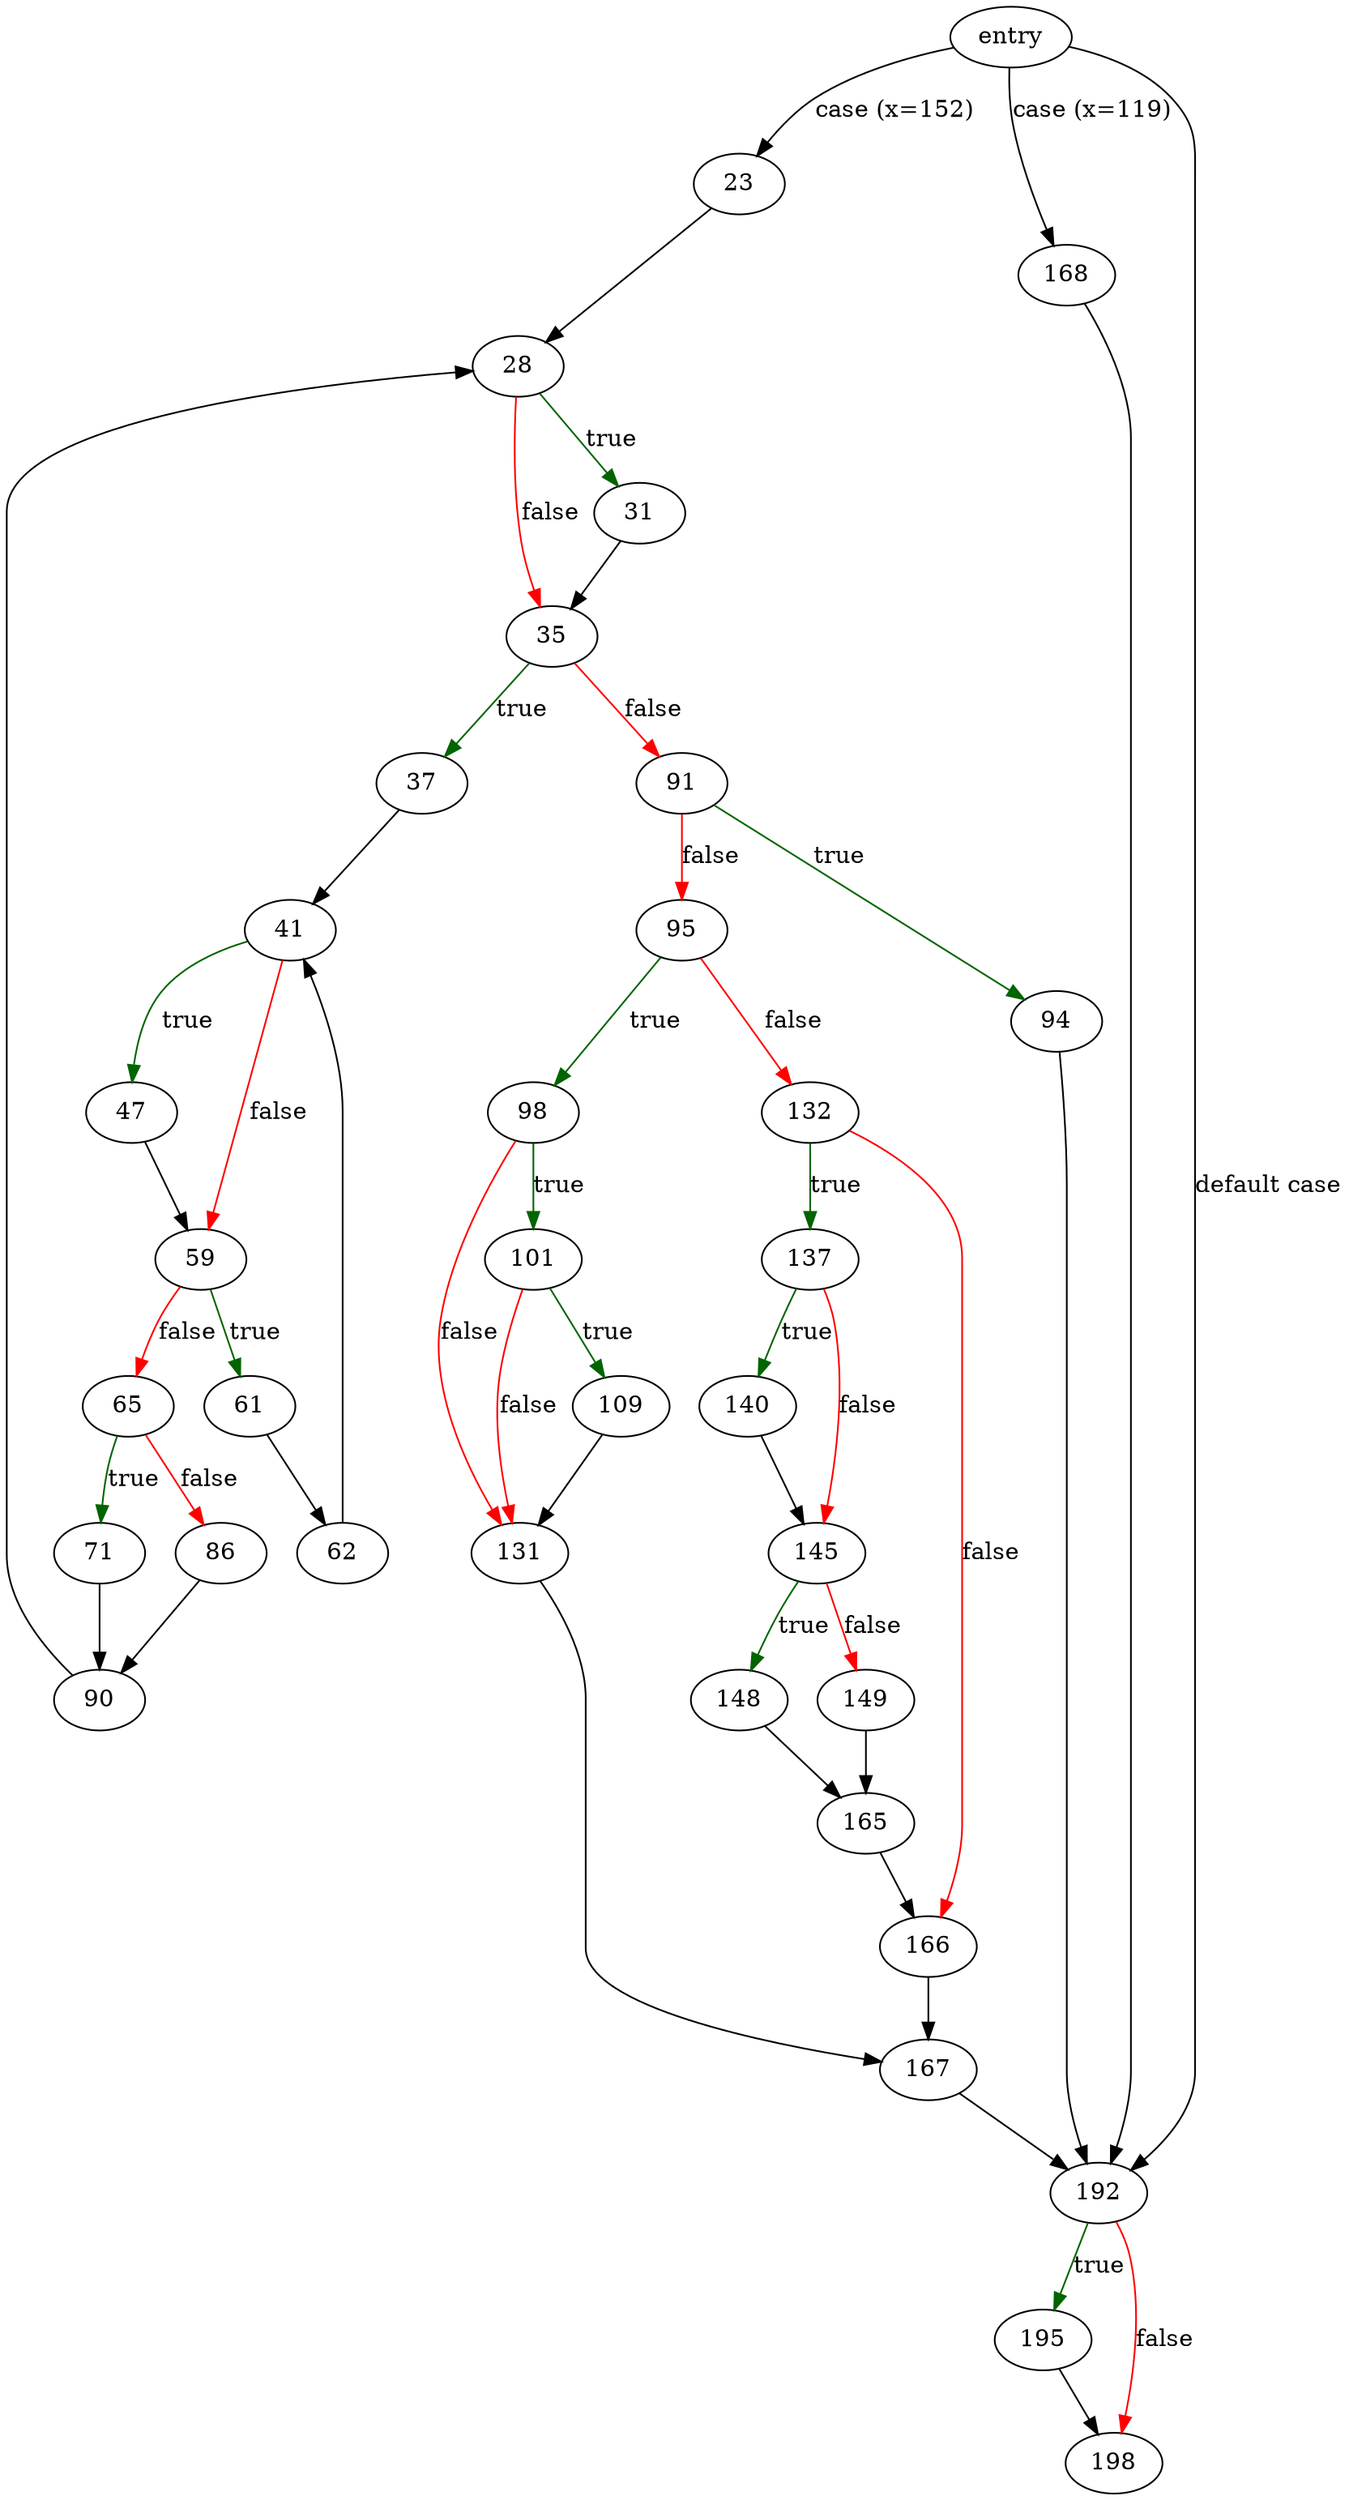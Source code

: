 digraph "columnTypeImpl" {
	// Node definitions.
	3 [label=entry];
	23;
	28;
	31;
	35;
	37;
	41;
	47;
	59;
	61;
	62;
	65;
	71;
	86;
	90;
	91;
	94;
	95;
	98;
	101;
	109;
	131;
	132;
	137;
	140;
	145;
	148;
	149;
	165;
	166;
	167;
	168;
	192;
	195;
	198;

	// Edge definitions.
	3 -> 23 [label="case (x=152)"];
	3 -> 168 [label="case (x=119)"];
	3 -> 192 [label="default case"];
	23 -> 28;
	28 -> 31 [
		color=darkgreen
		label=true
	];
	28 -> 35 [
		color=red
		label=false
	];
	31 -> 35;
	35 -> 37 [
		color=darkgreen
		label=true
	];
	35 -> 91 [
		color=red
		label=false
	];
	37 -> 41;
	41 -> 47 [
		color=darkgreen
		label=true
	];
	41 -> 59 [
		color=red
		label=false
	];
	47 -> 59;
	59 -> 61 [
		color=darkgreen
		label=true
	];
	59 -> 65 [
		color=red
		label=false
	];
	61 -> 62;
	62 -> 41;
	65 -> 71 [
		color=darkgreen
		label=true
	];
	65 -> 86 [
		color=red
		label=false
	];
	71 -> 90;
	86 -> 90;
	90 -> 28;
	91 -> 94 [
		color=darkgreen
		label=true
	];
	91 -> 95 [
		color=red
		label=false
	];
	94 -> 192;
	95 -> 98 [
		color=darkgreen
		label=true
	];
	95 -> 132 [
		color=red
		label=false
	];
	98 -> 101 [
		color=darkgreen
		label=true
	];
	98 -> 131 [
		color=red
		label=false
	];
	101 -> 109 [
		color=darkgreen
		label=true
	];
	101 -> 131 [
		color=red
		label=false
	];
	109 -> 131;
	131 -> 167;
	132 -> 137 [
		color=darkgreen
		label=true
	];
	132 -> 166 [
		color=red
		label=false
	];
	137 -> 140 [
		color=darkgreen
		label=true
	];
	137 -> 145 [
		color=red
		label=false
	];
	140 -> 145;
	145 -> 148 [
		color=darkgreen
		label=true
	];
	145 -> 149 [
		color=red
		label=false
	];
	148 -> 165;
	149 -> 165;
	165 -> 166;
	166 -> 167;
	167 -> 192;
	168 -> 192;
	192 -> 195 [
		color=darkgreen
		label=true
	];
	192 -> 198 [
		color=red
		label=false
	];
	195 -> 198;
}